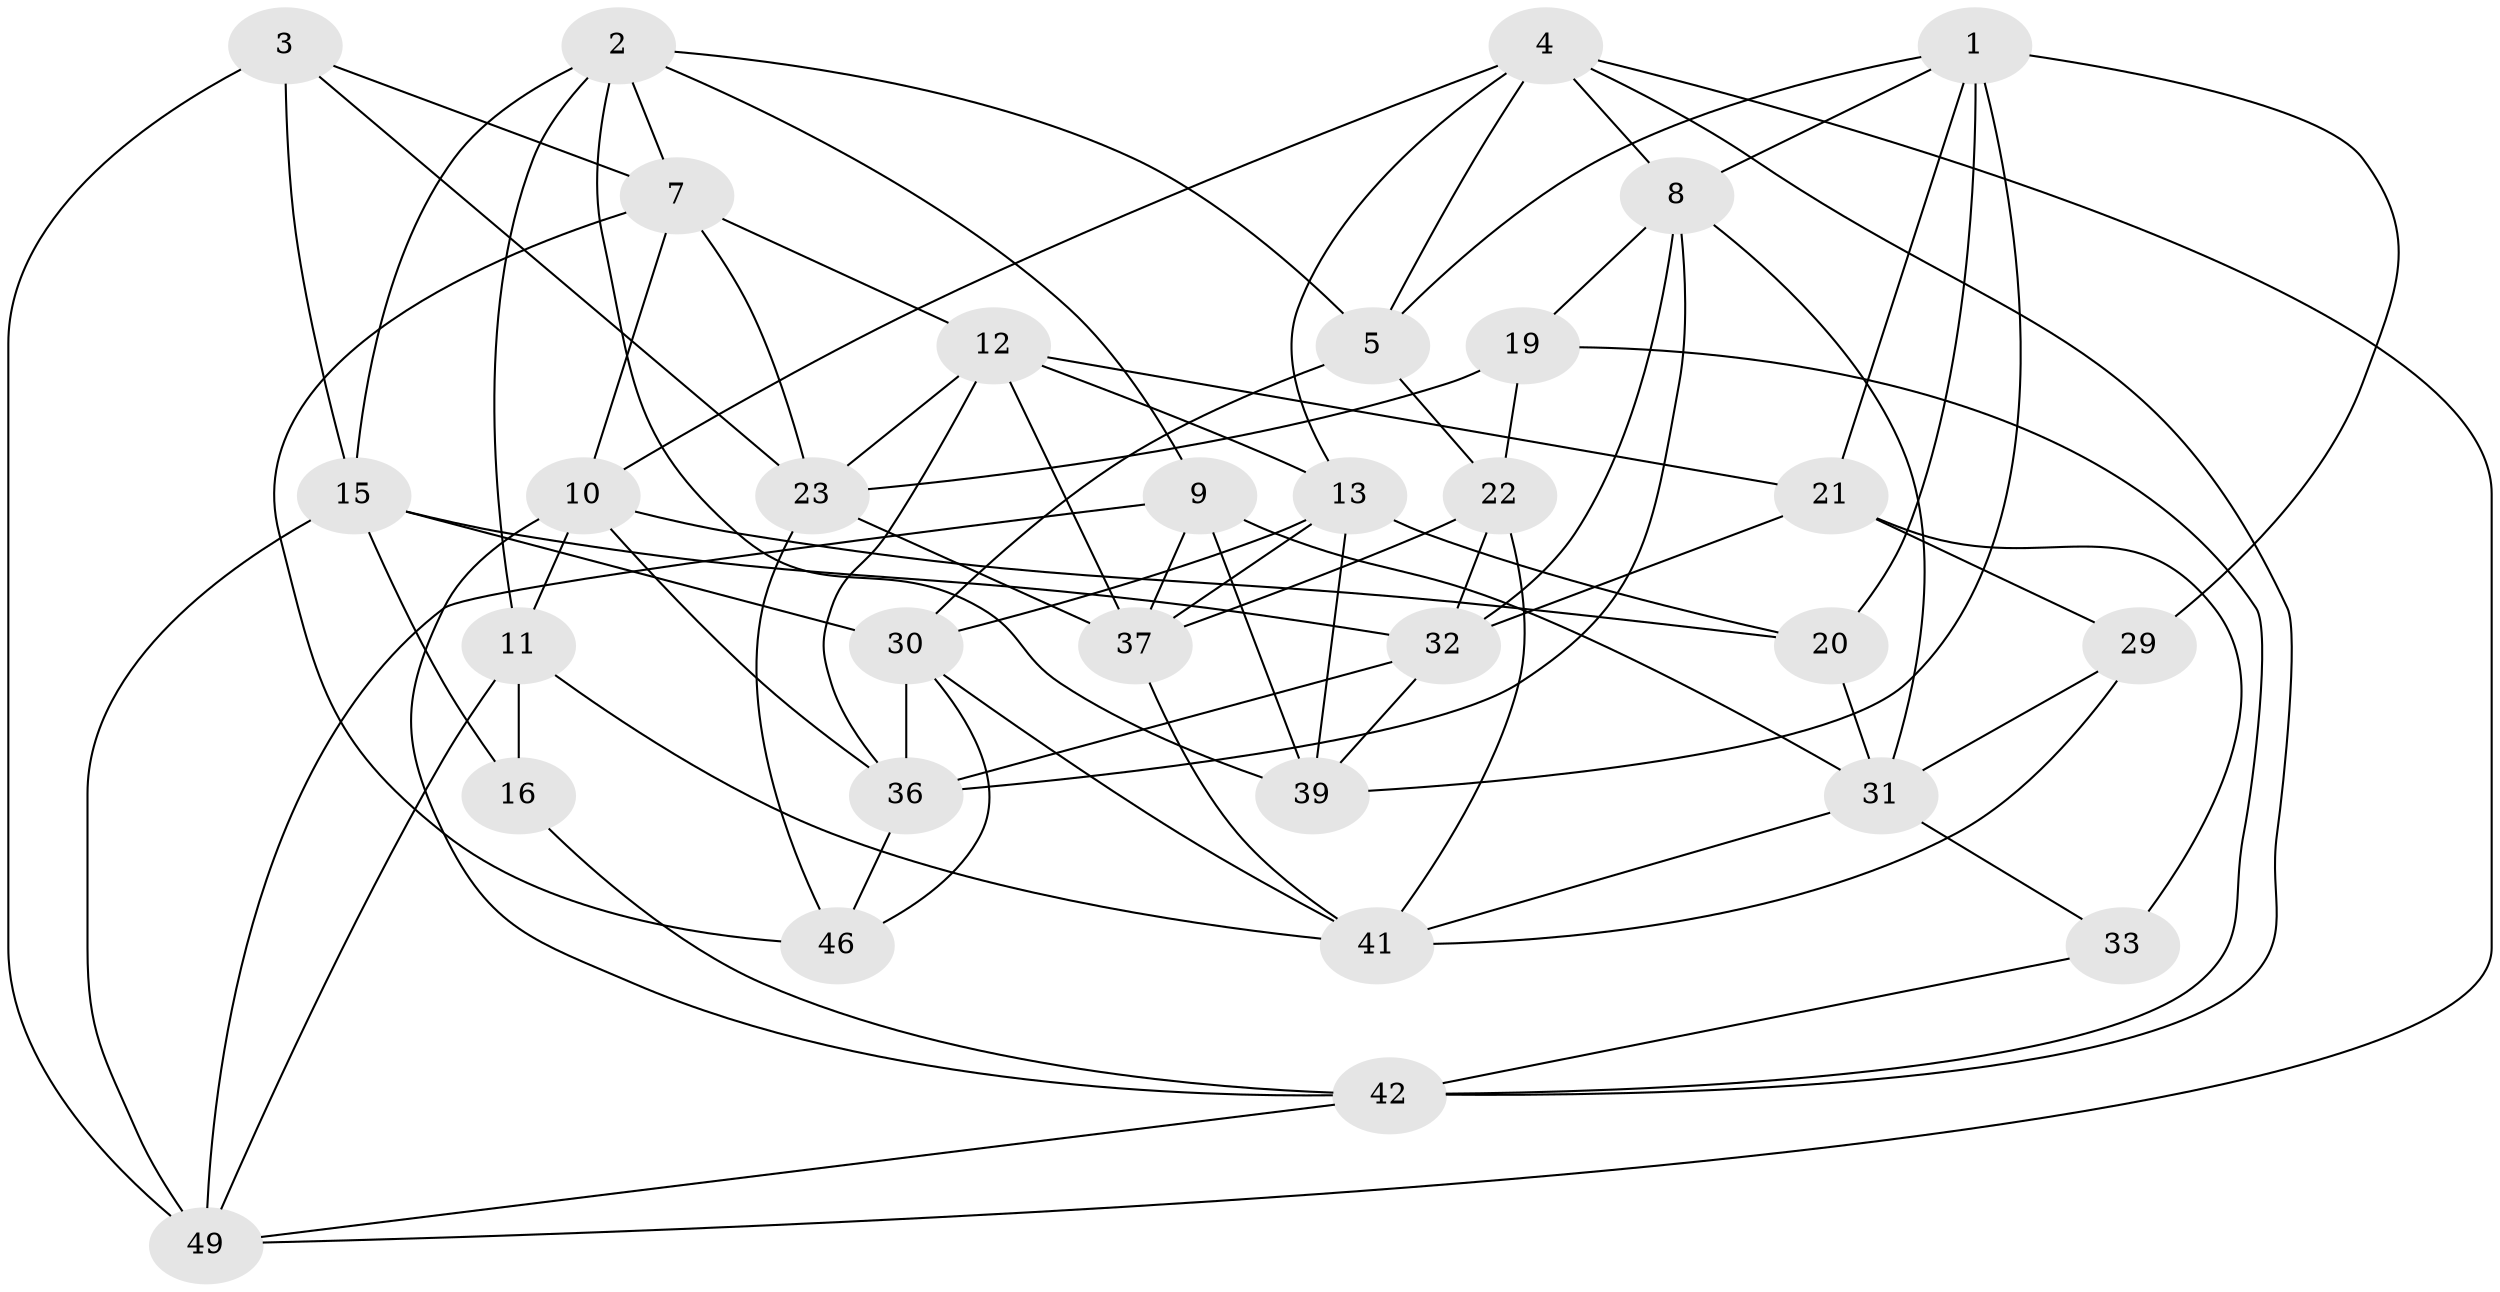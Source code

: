 // original degree distribution, {4: 1.0}
// Generated by graph-tools (version 1.1) at 2025/11/02/27/25 16:11:48]
// undirected, 31 vertices, 82 edges
graph export_dot {
graph [start="1"]
  node [color=gray90,style=filled];
  1 [super="+25"];
  2 [super="+34"];
  3;
  4 [super="+6"];
  5 [super="+26"];
  7 [super="+28"];
  8 [super="+27"];
  9 [super="+24"];
  10 [super="+52"];
  11 [super="+14"];
  12 [super="+17"];
  13 [super="+44"];
  15 [super="+18"];
  16;
  19;
  20;
  21 [super="+50"];
  22 [super="+35"];
  23 [super="+40"];
  29;
  30 [super="+45"];
  31 [super="+38"];
  32 [super="+48"];
  33;
  36 [super="+47"];
  37 [super="+55"];
  39 [super="+53"];
  41 [super="+43"];
  42 [super="+54"];
  46;
  49 [super="+51"];
  1 -- 29;
  1 -- 39;
  1 -- 21;
  1 -- 8;
  1 -- 20;
  1 -- 5;
  2 -- 5;
  2 -- 39;
  2 -- 7;
  2 -- 9;
  2 -- 15;
  2 -- 11;
  3 -- 23;
  3 -- 49;
  3 -- 15;
  3 -- 7;
  4 -- 8;
  4 -- 49;
  4 -- 10;
  4 -- 42;
  4 -- 13;
  4 -- 5;
  5 -- 22 [weight=2];
  5 -- 30;
  7 -- 46;
  7 -- 23;
  7 -- 10;
  7 -- 12;
  8 -- 19;
  8 -- 36;
  8 -- 31;
  8 -- 32;
  9 -- 31;
  9 -- 39 [weight=2];
  9 -- 37;
  9 -- 49;
  10 -- 20;
  10 -- 42;
  10 -- 36;
  10 -- 11;
  11 -- 16 [weight=2];
  11 -- 41;
  11 -- 49;
  12 -- 21;
  12 -- 23;
  12 -- 37;
  12 -- 36;
  12 -- 13;
  13 -- 20;
  13 -- 39;
  13 -- 37;
  13 -- 30;
  15 -- 30;
  15 -- 16;
  15 -- 49;
  15 -- 32;
  16 -- 42;
  19 -- 23;
  19 -- 42;
  19 -- 22;
  20 -- 31;
  21 -- 33 [weight=2];
  21 -- 32;
  21 -- 29;
  22 -- 32;
  22 -- 41;
  22 -- 37;
  23 -- 46;
  23 -- 37;
  29 -- 31;
  29 -- 41;
  30 -- 36;
  30 -- 46;
  30 -- 41;
  31 -- 33;
  31 -- 41;
  32 -- 39;
  32 -- 36;
  33 -- 42;
  36 -- 46;
  37 -- 41;
  42 -- 49;
}
